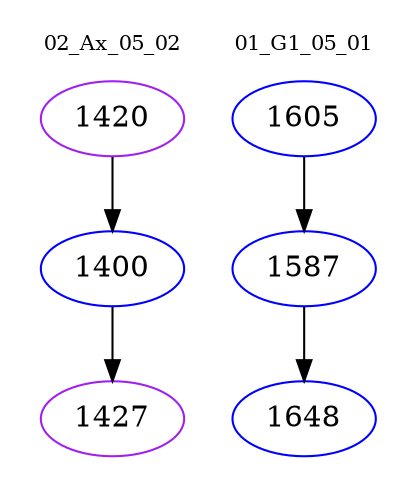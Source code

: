 digraph{
subgraph cluster_0 {
color = white
label = "02_Ax_05_02";
fontsize=10;
T0_1420 [label="1420", color="purple"]
T0_1420 -> T0_1400 [color="black"]
T0_1400 [label="1400", color="blue"]
T0_1400 -> T0_1427 [color="black"]
T0_1427 [label="1427", color="purple"]
}
subgraph cluster_1 {
color = white
label = "01_G1_05_01";
fontsize=10;
T1_1605 [label="1605", color="blue"]
T1_1605 -> T1_1587 [color="black"]
T1_1587 [label="1587", color="blue"]
T1_1587 -> T1_1648 [color="black"]
T1_1648 [label="1648", color="blue"]
}
}
